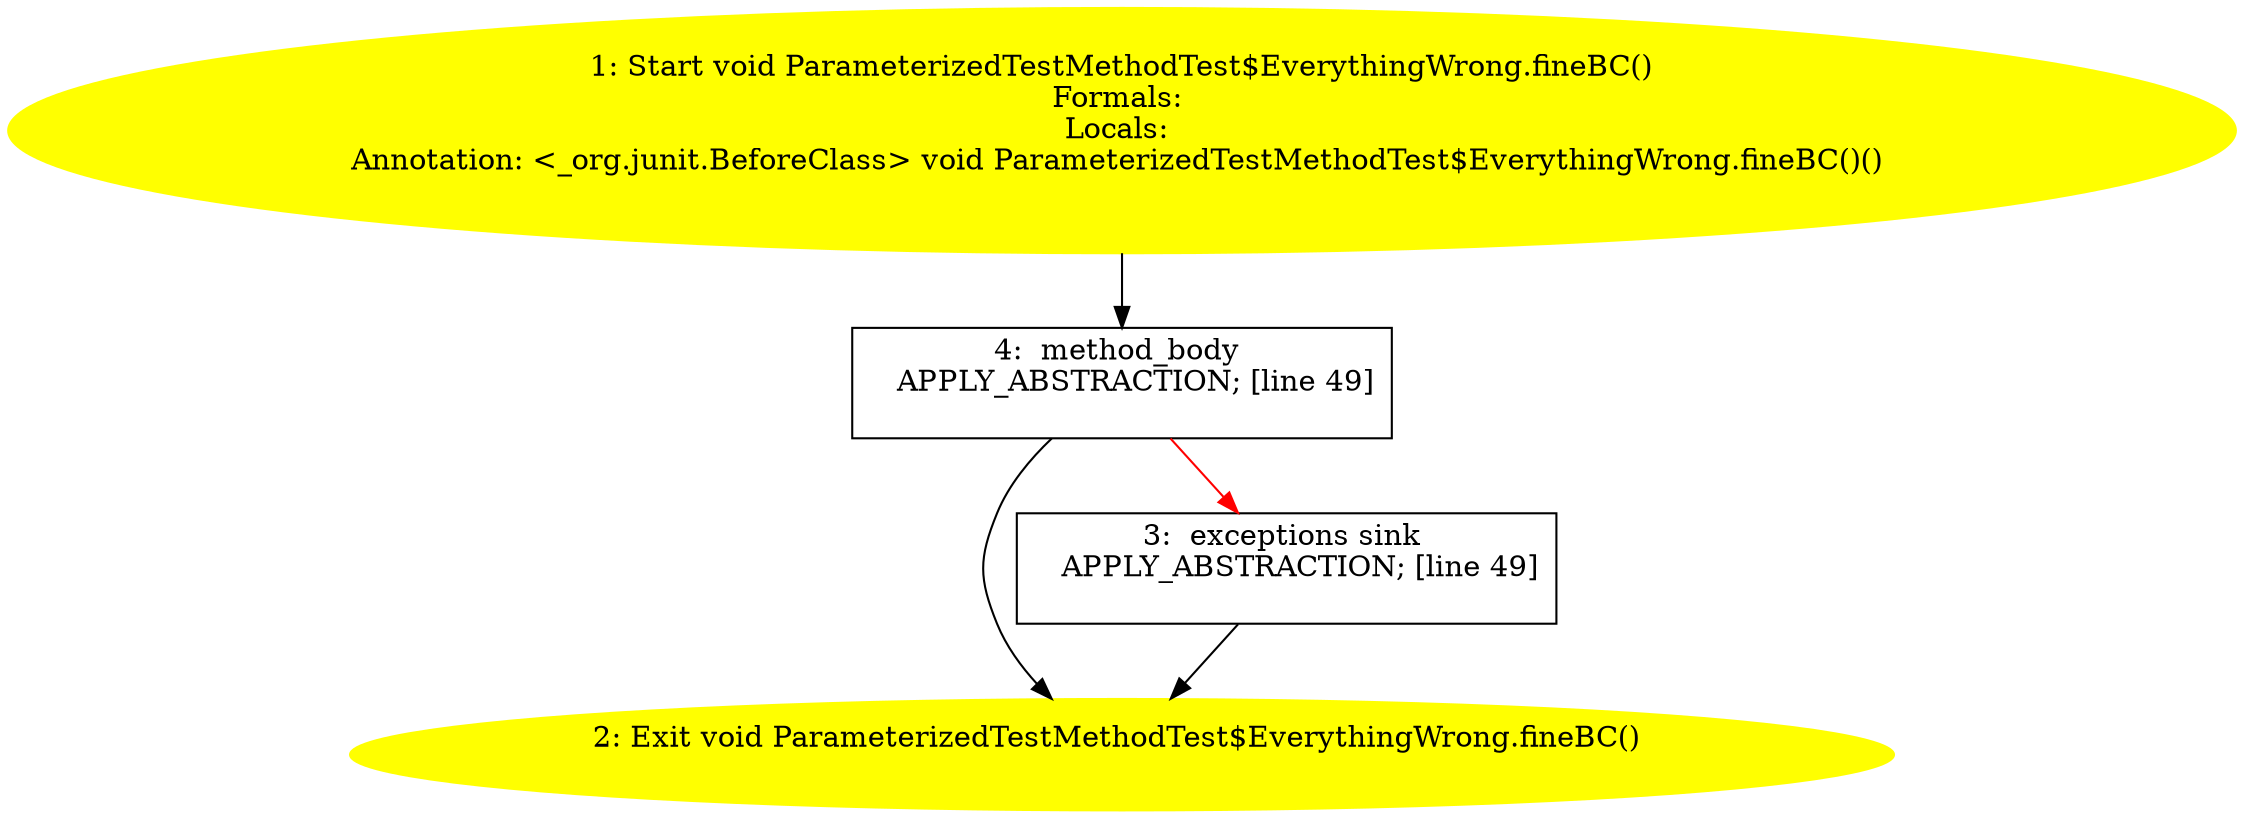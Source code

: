 /* @generated */
digraph cfg {
"org.junit.tests.running.methods.ParameterizedTestMethodTest$EverythingWrong.fineBC():void.d92798abd6c98edcd39ac73a9471ffa0_1" [label="1: Start void ParameterizedTestMethodTest$EverythingWrong.fineBC()\nFormals: \nLocals: \nAnnotation: <_org.junit.BeforeClass> void ParameterizedTestMethodTest$EverythingWrong.fineBC()() \n  " color=yellow style=filled]
	

	 "org.junit.tests.running.methods.ParameterizedTestMethodTest$EverythingWrong.fineBC():void.d92798abd6c98edcd39ac73a9471ffa0_1" -> "org.junit.tests.running.methods.ParameterizedTestMethodTest$EverythingWrong.fineBC():void.d92798abd6c98edcd39ac73a9471ffa0_4" ;
"org.junit.tests.running.methods.ParameterizedTestMethodTest$EverythingWrong.fineBC():void.d92798abd6c98edcd39ac73a9471ffa0_2" [label="2: Exit void ParameterizedTestMethodTest$EverythingWrong.fineBC() \n  " color=yellow style=filled]
	

"org.junit.tests.running.methods.ParameterizedTestMethodTest$EverythingWrong.fineBC():void.d92798abd6c98edcd39ac73a9471ffa0_3" [label="3:  exceptions sink \n   APPLY_ABSTRACTION; [line 49]\n " shape="box"]
	

	 "org.junit.tests.running.methods.ParameterizedTestMethodTest$EverythingWrong.fineBC():void.d92798abd6c98edcd39ac73a9471ffa0_3" -> "org.junit.tests.running.methods.ParameterizedTestMethodTest$EverythingWrong.fineBC():void.d92798abd6c98edcd39ac73a9471ffa0_2" ;
"org.junit.tests.running.methods.ParameterizedTestMethodTest$EverythingWrong.fineBC():void.d92798abd6c98edcd39ac73a9471ffa0_4" [label="4:  method_body \n   APPLY_ABSTRACTION; [line 49]\n " shape="box"]
	

	 "org.junit.tests.running.methods.ParameterizedTestMethodTest$EverythingWrong.fineBC():void.d92798abd6c98edcd39ac73a9471ffa0_4" -> "org.junit.tests.running.methods.ParameterizedTestMethodTest$EverythingWrong.fineBC():void.d92798abd6c98edcd39ac73a9471ffa0_2" ;
	 "org.junit.tests.running.methods.ParameterizedTestMethodTest$EverythingWrong.fineBC():void.d92798abd6c98edcd39ac73a9471ffa0_4" -> "org.junit.tests.running.methods.ParameterizedTestMethodTest$EverythingWrong.fineBC():void.d92798abd6c98edcd39ac73a9471ffa0_3" [color="red" ];
}
